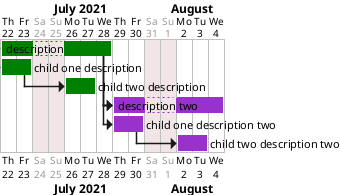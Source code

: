 @startgantt
project starts the 2021/07-22
saturday are closed
sunday are closed

[description] as [0] lasts 5 days
[child one description] as [0_0] lasts 2 days
[child two description] as [0_1] lasts 2 days

[description two] as [1] lasts 5 days
[child one description two] as [1_0] lasts 2 days
[child two description two] as [1_1] lasts 2 days

[0_0] starts at [0]'s start
[0_1] starts at [0_0]'s end
[1] starts at [0]'s end

[1_0] starts at [1]'s start
[1_1] starts at [1_0]'s end

[0]  is colored in Green
[0_0]  is colored in Green
[0_1]  is colored in Green

[1] starts at [0]'s end

[1]  is colored in DarkOrchid
[1_0]  is colored in DarkOrchid
[1_1]  is colored in DarkOrchid

@endgantt
